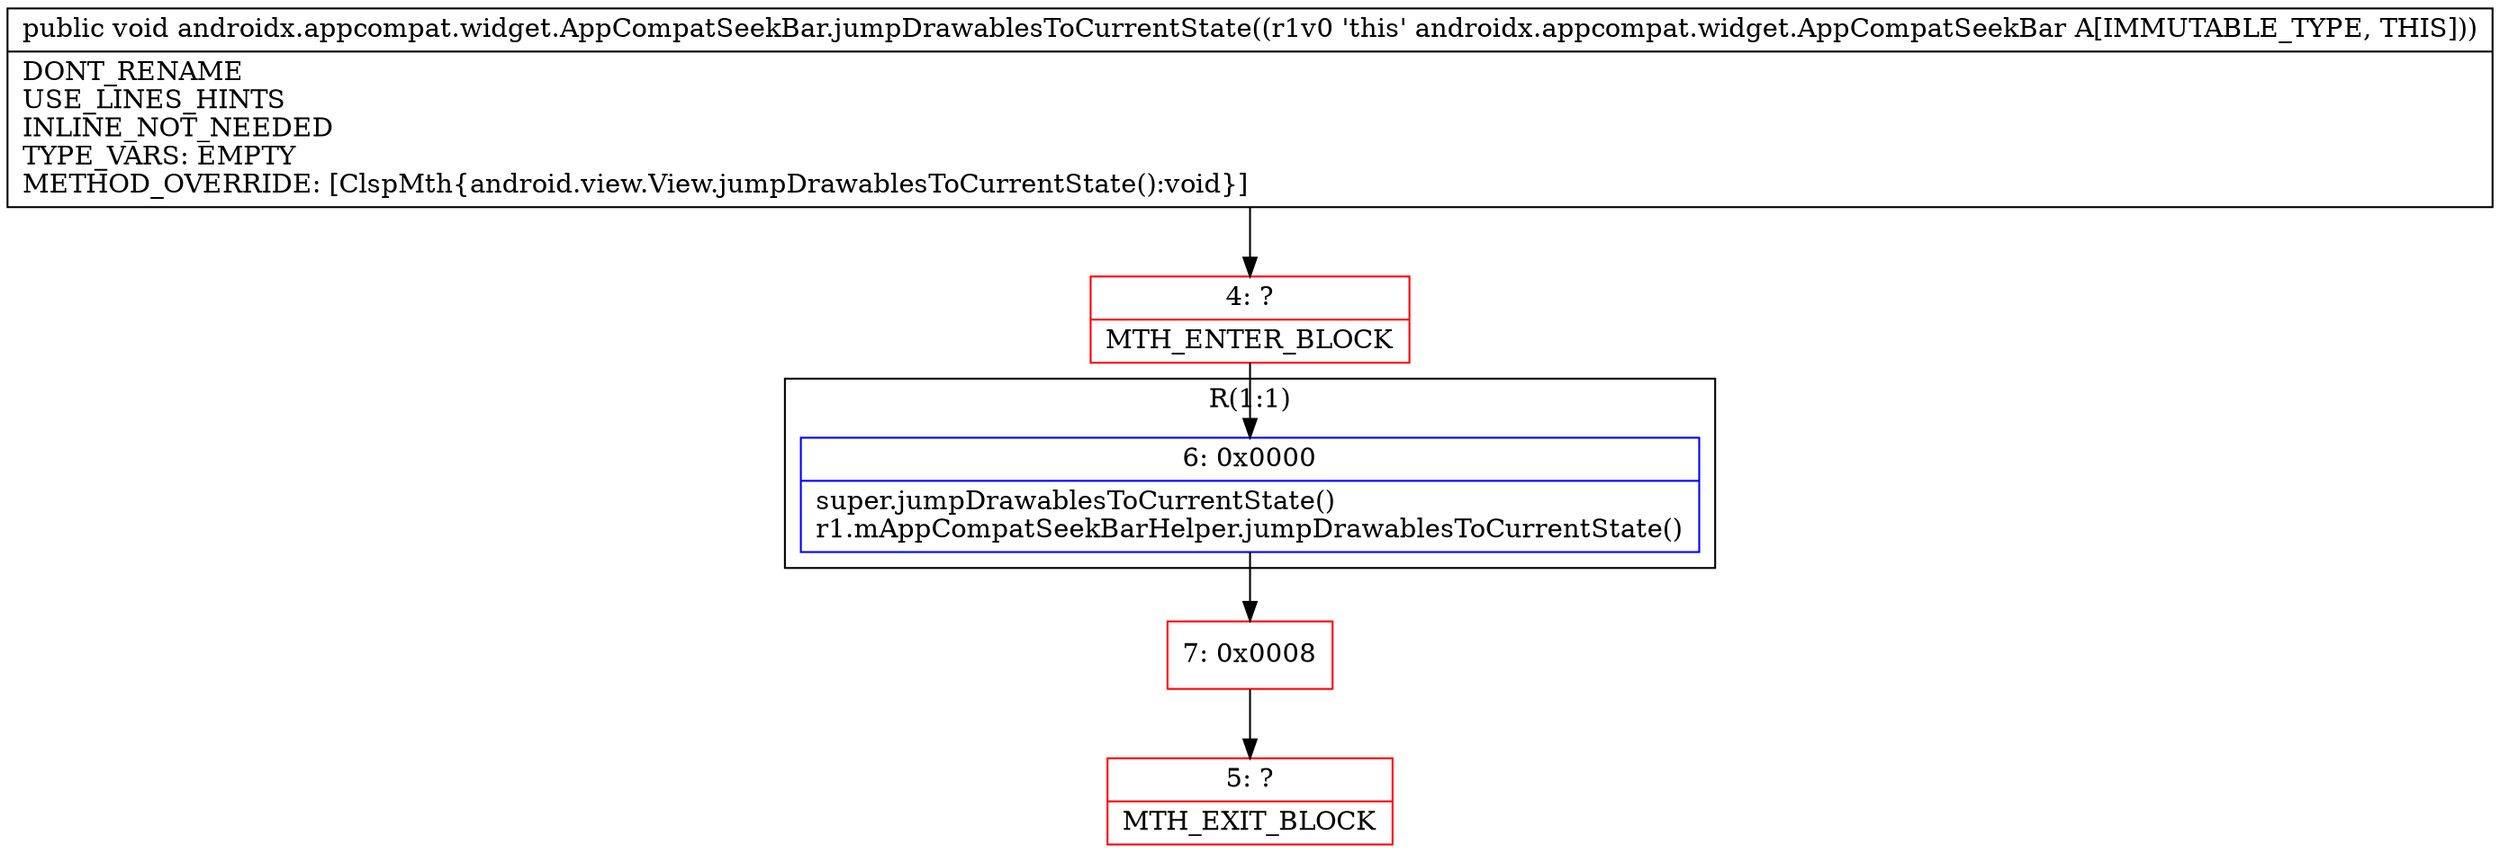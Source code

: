 digraph "CFG forandroidx.appcompat.widget.AppCompatSeekBar.jumpDrawablesToCurrentState()V" {
subgraph cluster_Region_186177210 {
label = "R(1:1)";
node [shape=record,color=blue];
Node_6 [shape=record,label="{6\:\ 0x0000|super.jumpDrawablesToCurrentState()\lr1.mAppCompatSeekBarHelper.jumpDrawablesToCurrentState()\l}"];
}
Node_4 [shape=record,color=red,label="{4\:\ ?|MTH_ENTER_BLOCK\l}"];
Node_7 [shape=record,color=red,label="{7\:\ 0x0008}"];
Node_5 [shape=record,color=red,label="{5\:\ ?|MTH_EXIT_BLOCK\l}"];
MethodNode[shape=record,label="{public void androidx.appcompat.widget.AppCompatSeekBar.jumpDrawablesToCurrentState((r1v0 'this' androidx.appcompat.widget.AppCompatSeekBar A[IMMUTABLE_TYPE, THIS]))  | DONT_RENAME\lUSE_LINES_HINTS\lINLINE_NOT_NEEDED\lTYPE_VARS: EMPTY\lMETHOD_OVERRIDE: [ClspMth\{android.view.View.jumpDrawablesToCurrentState():void\}]\l}"];
MethodNode -> Node_4;Node_6 -> Node_7;
Node_4 -> Node_6;
Node_7 -> Node_5;
}

